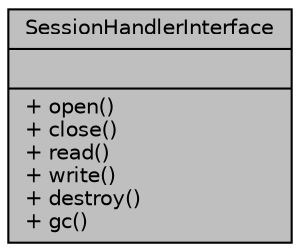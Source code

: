 digraph "SessionHandlerInterface"
{
 // LATEX_PDF_SIZE
  edge [fontname="Helvetica",fontsize="10",labelfontname="Helvetica",labelfontsize="10"];
  node [fontname="Helvetica",fontsize="10",shape=record];
  Node6 [label="{SessionHandlerInterface\n||+ open()\l+ close()\l+ read()\l+ write()\l+ destroy()\l+ gc()\l}",height=0.2,width=0.4,color="black", fillcolor="grey75", style="filled", fontcolor="black",tooltip=" "];
}
